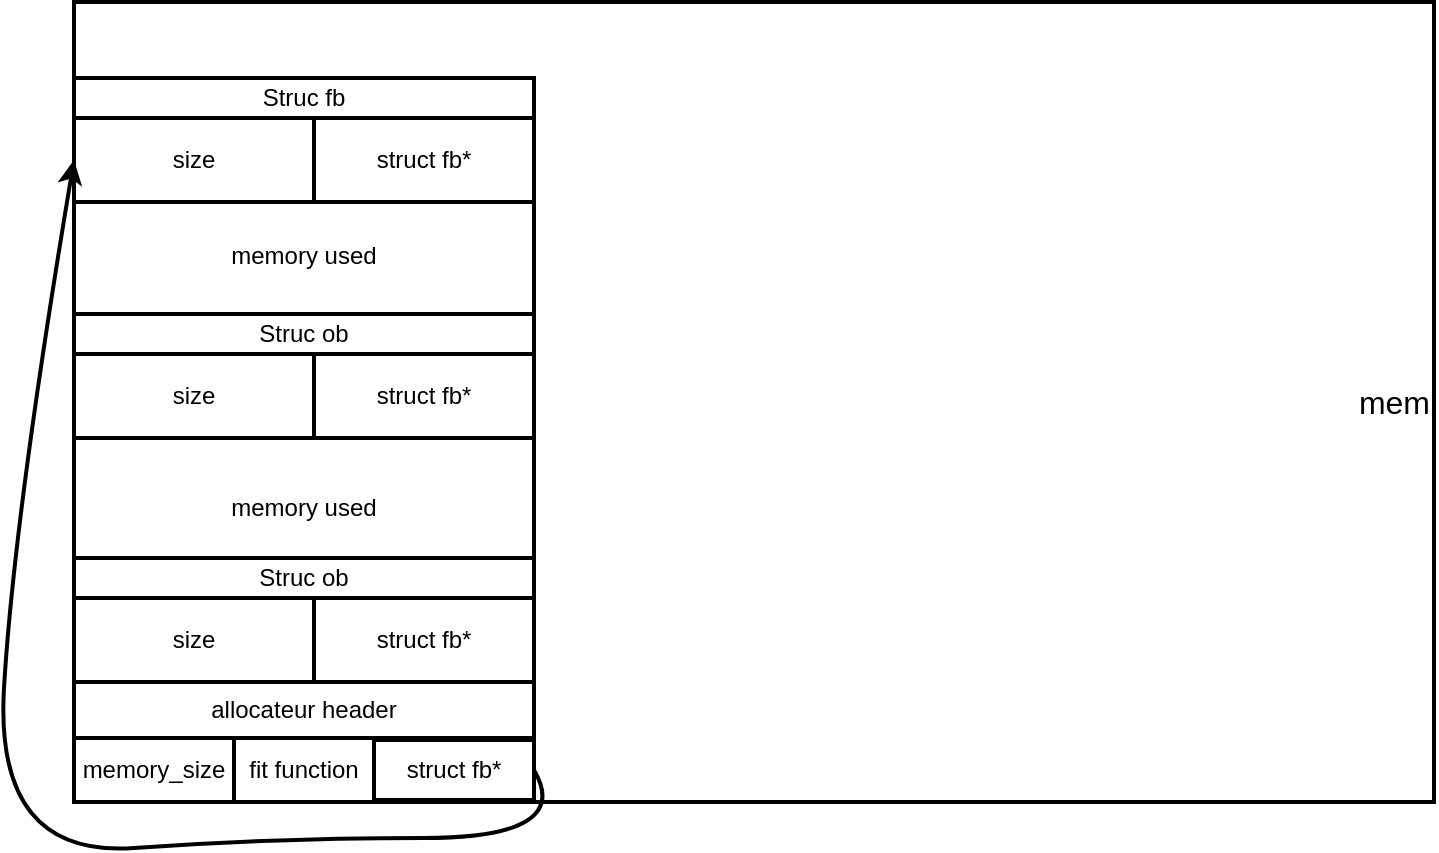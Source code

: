 <mxfile version="13.10.0" type="github">
  <diagram id="0cQq4gUdbkcnm2lJjJDK" name="Page-1">
    <mxGraphModel dx="1350" dy="674" grid="1" gridSize="10" guides="1" tooltips="1" connect="1" arrows="1" fold="1" page="1" pageScale="1" pageWidth="827" pageHeight="1169" math="0" shadow="0">
      <root>
        <mxCell id="0" />
        <mxCell id="1" parent="0" />
        <mxCell id="V_hZlHw9w8OSEdd-2cOp-1" value="&lt;div style=&quot;font-size: 16px&quot; align=&quot;right&quot;&gt;&lt;p&gt;mem&lt;/p&gt;&lt;/div&gt;" style="rounded=0;whiteSpace=wrap;html=1;align=right;strokeWidth=2;" vertex="1" parent="1">
          <mxGeometry x="60" y="182" width="680" height="400" as="geometry" />
        </mxCell>
        <mxCell id="V_hZlHw9w8OSEdd-2cOp-23" value="" style="rounded=0;whiteSpace=wrap;html=1;strokeWidth=2;align=right;" vertex="1" parent="1">
          <mxGeometry x="60" y="522" width="230" height="60" as="geometry" />
        </mxCell>
        <mxCell id="V_hZlHw9w8OSEdd-2cOp-4" value="memory used" style="rounded=0;whiteSpace=wrap;html=1;strokeWidth=2;" vertex="1" parent="1">
          <mxGeometry x="60" y="400" width="230" height="70" as="geometry" />
        </mxCell>
        <mxCell id="V_hZlHw9w8OSEdd-2cOp-5" value="size" style="rounded=0;whiteSpace=wrap;html=1;strokeWidth=2;" vertex="1" parent="1">
          <mxGeometry x="60" y="480" width="120" height="42" as="geometry" />
        </mxCell>
        <mxCell id="V_hZlHw9w8OSEdd-2cOp-6" value="struct fb*" style="rounded=0;whiteSpace=wrap;html=1;strokeWidth=2;" vertex="1" parent="1">
          <mxGeometry x="180" y="480" width="110" height="42" as="geometry" />
        </mxCell>
        <mxCell id="V_hZlHw9w8OSEdd-2cOp-7" value="Struc ob" style="rounded=0;whiteSpace=wrap;html=1;strokeWidth=2;" vertex="1" parent="1">
          <mxGeometry x="60" y="460" width="230" height="20" as="geometry" />
        </mxCell>
        <mxCell id="V_hZlHw9w8OSEdd-2cOp-8" value="memory used" style="rounded=0;whiteSpace=wrap;html=1;strokeWidth=2;" vertex="1" parent="1">
          <mxGeometry x="60" y="278" width="230" height="62" as="geometry" />
        </mxCell>
        <mxCell id="V_hZlHw9w8OSEdd-2cOp-9" value="size" style="rounded=0;whiteSpace=wrap;html=1;strokeWidth=2;" vertex="1" parent="1">
          <mxGeometry x="60" y="358" width="120" height="42" as="geometry" />
        </mxCell>
        <mxCell id="V_hZlHw9w8OSEdd-2cOp-10" value="struct fb*" style="rounded=0;whiteSpace=wrap;html=1;strokeWidth=2;" vertex="1" parent="1">
          <mxGeometry x="180" y="358" width="110" height="42" as="geometry" />
        </mxCell>
        <mxCell id="V_hZlHw9w8OSEdd-2cOp-11" value="Struc ob" style="rounded=0;whiteSpace=wrap;html=1;strokeWidth=2;" vertex="1" parent="1">
          <mxGeometry x="60" y="338" width="230" height="20" as="geometry" />
        </mxCell>
        <mxCell id="V_hZlHw9w8OSEdd-2cOp-13" value="size" style="rounded=0;whiteSpace=wrap;html=1;strokeWidth=2;" vertex="1" parent="1">
          <mxGeometry x="60" y="240" width="120" height="42" as="geometry" />
        </mxCell>
        <mxCell id="V_hZlHw9w8OSEdd-2cOp-14" value="struct fb*" style="rounded=0;whiteSpace=wrap;html=1;strokeWidth=2;" vertex="1" parent="1">
          <mxGeometry x="180" y="240" width="110" height="42" as="geometry" />
        </mxCell>
        <mxCell id="V_hZlHw9w8OSEdd-2cOp-15" value="Struc fb" style="rounded=0;whiteSpace=wrap;html=1;strokeWidth=2;" vertex="1" parent="1">
          <mxGeometry x="60" y="220" width="230" height="20" as="geometry" />
        </mxCell>
        <mxCell id="V_hZlHw9w8OSEdd-2cOp-24" value="memory_size" style="rounded=0;whiteSpace=wrap;html=1;strokeWidth=2;" vertex="1" parent="1">
          <mxGeometry x="60" y="550" width="80" height="32" as="geometry" />
        </mxCell>
        <mxCell id="V_hZlHw9w8OSEdd-2cOp-25" value="fit function" style="rounded=0;whiteSpace=wrap;html=1;strokeWidth=2;direction=west;" vertex="1" parent="1">
          <mxGeometry x="140" y="550" width="70" height="32" as="geometry" />
        </mxCell>
        <mxCell id="V_hZlHw9w8OSEdd-2cOp-26" value="&lt;div align=&quot;right&quot;&gt;allocateur header&lt;/div&gt;" style="rounded=0;whiteSpace=wrap;html=1;strokeWidth=2;" vertex="1" parent="1">
          <mxGeometry x="60" y="522" width="230" height="28" as="geometry" />
        </mxCell>
        <mxCell id="V_hZlHw9w8OSEdd-2cOp-27" value="struct fb* " style="rounded=0;whiteSpace=wrap;html=1;strokeWidth=2;" vertex="1" parent="1">
          <mxGeometry x="210" y="551" width="80" height="30" as="geometry" />
        </mxCell>
        <mxCell id="V_hZlHw9w8OSEdd-2cOp-32" value="" style="curved=1;endArrow=classic;html=1;strokeWidth=2;entryX=0;entryY=0.5;entryDx=0;entryDy=0;exitX=1;exitY=0.5;exitDx=0;exitDy=0;" edge="1" parent="1" source="V_hZlHw9w8OSEdd-2cOp-27" target="V_hZlHw9w8OSEdd-2cOp-13">
          <mxGeometry width="50" height="50" relative="1" as="geometry">
            <mxPoint x="300" y="570" as="sourcePoint" />
            <mxPoint x="340" y="527" as="targetPoint" />
            <Array as="points">
              <mxPoint x="310" y="600" />
              <mxPoint x="160" y="600" />
              <mxPoint x="20" y="610" />
              <mxPoint x="30" y="440" />
            </Array>
          </mxGeometry>
        </mxCell>
      </root>
    </mxGraphModel>
  </diagram>
</mxfile>
